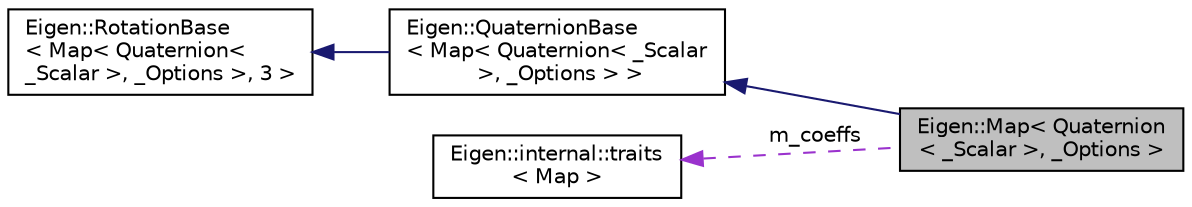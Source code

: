 digraph "Eigen::Map&lt; Quaternion&lt; _Scalar &gt;, _Options &gt;"
{
  edge [fontname="Helvetica",fontsize="10",labelfontname="Helvetica",labelfontsize="10"];
  node [fontname="Helvetica",fontsize="10",shape=record];
  rankdir="LR";
  Node1 [label="Eigen::Map\< Quaternion\l\< _Scalar \>, _Options \>",height=0.2,width=0.4,color="black", fillcolor="grey75", style="filled" fontcolor="black"];
  Node2 -> Node1 [dir="back",color="midnightblue",fontsize="10",style="solid",fontname="Helvetica"];
  Node2 [label="Eigen::QuaternionBase\l\< Map\< Quaternion\< _Scalar\l \>, _Options \> \>",height=0.2,width=0.4,color="black", fillcolor="white", style="filled",URL="$classEigen_1_1QuaternionBase.html"];
  Node3 -> Node2 [dir="back",color="midnightblue",fontsize="10",style="solid",fontname="Helvetica"];
  Node3 [label="Eigen::RotationBase\l\< Map\< Quaternion\< \l_Scalar \>, _Options \>, 3 \>",height=0.2,width=0.4,color="black", fillcolor="white", style="filled",URL="$classEigen_1_1RotationBase.html"];
  Node4 -> Node1 [dir="back",color="darkorchid3",fontsize="10",style="dashed",label=" m_coeffs" ,fontname="Helvetica"];
  Node4 [label="Eigen::internal::traits\l\< Map \>",height=0.2,width=0.4,color="black", fillcolor="white", style="filled",URL="$structEigen_1_1internal_1_1traits.html"];
}
